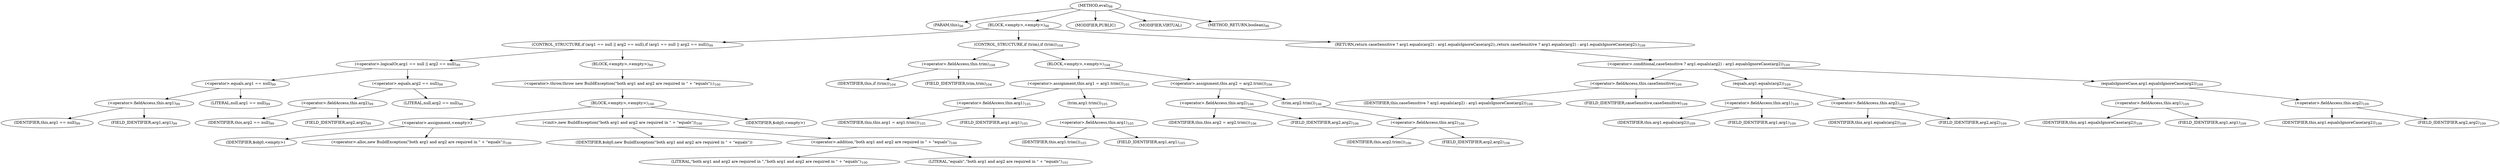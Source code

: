 digraph "eval" {  
"78" [label = <(METHOD,eval)<SUB>98</SUB>> ]
"79" [label = <(PARAM,this)<SUB>98</SUB>> ]
"80" [label = <(BLOCK,&lt;empty&gt;,&lt;empty&gt;)<SUB>98</SUB>> ]
"81" [label = <(CONTROL_STRUCTURE,if (arg1 == null || arg2 == null),if (arg1 == null || arg2 == null))<SUB>99</SUB>> ]
"82" [label = <(&lt;operator&gt;.logicalOr,arg1 == null || arg2 == null)<SUB>99</SUB>> ]
"83" [label = <(&lt;operator&gt;.equals,arg1 == null)<SUB>99</SUB>> ]
"84" [label = <(&lt;operator&gt;.fieldAccess,this.arg1)<SUB>99</SUB>> ]
"85" [label = <(IDENTIFIER,this,arg1 == null)<SUB>99</SUB>> ]
"86" [label = <(FIELD_IDENTIFIER,arg1,arg1)<SUB>99</SUB>> ]
"87" [label = <(LITERAL,null,arg1 == null)<SUB>99</SUB>> ]
"88" [label = <(&lt;operator&gt;.equals,arg2 == null)<SUB>99</SUB>> ]
"89" [label = <(&lt;operator&gt;.fieldAccess,this.arg2)<SUB>99</SUB>> ]
"90" [label = <(IDENTIFIER,this,arg2 == null)<SUB>99</SUB>> ]
"91" [label = <(FIELD_IDENTIFIER,arg2,arg2)<SUB>99</SUB>> ]
"92" [label = <(LITERAL,null,arg2 == null)<SUB>99</SUB>> ]
"93" [label = <(BLOCK,&lt;empty&gt;,&lt;empty&gt;)<SUB>99</SUB>> ]
"94" [label = <(&lt;operator&gt;.throw,throw new BuildException(&quot;both arg1 and arg2 are required in &quot; + &quot;equals&quot;);)<SUB>100</SUB>> ]
"95" [label = <(BLOCK,&lt;empty&gt;,&lt;empty&gt;)<SUB>100</SUB>> ]
"96" [label = <(&lt;operator&gt;.assignment,&lt;empty&gt;)> ]
"97" [label = <(IDENTIFIER,$obj0,&lt;empty&gt;)> ]
"98" [label = <(&lt;operator&gt;.alloc,new BuildException(&quot;both arg1 and arg2 are required in &quot; + &quot;equals&quot;))<SUB>100</SUB>> ]
"99" [label = <(&lt;init&gt;,new BuildException(&quot;both arg1 and arg2 are required in &quot; + &quot;equals&quot;))<SUB>100</SUB>> ]
"100" [label = <(IDENTIFIER,$obj0,new BuildException(&quot;both arg1 and arg2 are required in &quot; + &quot;equals&quot;))> ]
"101" [label = <(&lt;operator&gt;.addition,&quot;both arg1 and arg2 are required in &quot; + &quot;equals&quot;)<SUB>100</SUB>> ]
"102" [label = <(LITERAL,&quot;both arg1 and arg2 are required in &quot;,&quot;both arg1 and arg2 are required in &quot; + &quot;equals&quot;)<SUB>100</SUB>> ]
"103" [label = <(LITERAL,&quot;equals&quot;,&quot;both arg1 and arg2 are required in &quot; + &quot;equals&quot;)<SUB>101</SUB>> ]
"104" [label = <(IDENTIFIER,$obj0,&lt;empty&gt;)> ]
"105" [label = <(CONTROL_STRUCTURE,if (trim),if (trim))<SUB>104</SUB>> ]
"106" [label = <(&lt;operator&gt;.fieldAccess,this.trim)<SUB>104</SUB>> ]
"107" [label = <(IDENTIFIER,this,if (trim))<SUB>104</SUB>> ]
"108" [label = <(FIELD_IDENTIFIER,trim,trim)<SUB>104</SUB>> ]
"109" [label = <(BLOCK,&lt;empty&gt;,&lt;empty&gt;)<SUB>104</SUB>> ]
"110" [label = <(&lt;operator&gt;.assignment,this.arg1 = arg1.trim())<SUB>105</SUB>> ]
"111" [label = <(&lt;operator&gt;.fieldAccess,this.arg1)<SUB>105</SUB>> ]
"112" [label = <(IDENTIFIER,this,this.arg1 = arg1.trim())<SUB>105</SUB>> ]
"113" [label = <(FIELD_IDENTIFIER,arg1,arg1)<SUB>105</SUB>> ]
"114" [label = <(trim,arg1.trim())<SUB>105</SUB>> ]
"115" [label = <(&lt;operator&gt;.fieldAccess,this.arg1)<SUB>105</SUB>> ]
"116" [label = <(IDENTIFIER,this,arg1.trim())<SUB>105</SUB>> ]
"117" [label = <(FIELD_IDENTIFIER,arg1,arg1)<SUB>105</SUB>> ]
"118" [label = <(&lt;operator&gt;.assignment,this.arg2 = arg2.trim())<SUB>106</SUB>> ]
"119" [label = <(&lt;operator&gt;.fieldAccess,this.arg2)<SUB>106</SUB>> ]
"120" [label = <(IDENTIFIER,this,this.arg2 = arg2.trim())<SUB>106</SUB>> ]
"121" [label = <(FIELD_IDENTIFIER,arg2,arg2)<SUB>106</SUB>> ]
"122" [label = <(trim,arg2.trim())<SUB>106</SUB>> ]
"123" [label = <(&lt;operator&gt;.fieldAccess,this.arg2)<SUB>106</SUB>> ]
"124" [label = <(IDENTIFIER,this,arg2.trim())<SUB>106</SUB>> ]
"125" [label = <(FIELD_IDENTIFIER,arg2,arg2)<SUB>106</SUB>> ]
"126" [label = <(RETURN,return caseSensitive ? arg1.equals(arg2) : arg1.equalsIgnoreCase(arg2);,return caseSensitive ? arg1.equals(arg2) : arg1.equalsIgnoreCase(arg2);)<SUB>109</SUB>> ]
"127" [label = <(&lt;operator&gt;.conditional,caseSensitive ? arg1.equals(arg2) : arg1.equalsIgnoreCase(arg2))<SUB>109</SUB>> ]
"128" [label = <(&lt;operator&gt;.fieldAccess,this.caseSensitive)<SUB>109</SUB>> ]
"129" [label = <(IDENTIFIER,this,caseSensitive ? arg1.equals(arg2) : arg1.equalsIgnoreCase(arg2))<SUB>109</SUB>> ]
"130" [label = <(FIELD_IDENTIFIER,caseSensitive,caseSensitive)<SUB>109</SUB>> ]
"131" [label = <(equals,arg1.equals(arg2))<SUB>109</SUB>> ]
"132" [label = <(&lt;operator&gt;.fieldAccess,this.arg1)<SUB>109</SUB>> ]
"133" [label = <(IDENTIFIER,this,arg1.equals(arg2))<SUB>109</SUB>> ]
"134" [label = <(FIELD_IDENTIFIER,arg1,arg1)<SUB>109</SUB>> ]
"135" [label = <(&lt;operator&gt;.fieldAccess,this.arg2)<SUB>109</SUB>> ]
"136" [label = <(IDENTIFIER,this,arg1.equals(arg2))<SUB>109</SUB>> ]
"137" [label = <(FIELD_IDENTIFIER,arg2,arg2)<SUB>109</SUB>> ]
"138" [label = <(equalsIgnoreCase,arg1.equalsIgnoreCase(arg2))<SUB>109</SUB>> ]
"139" [label = <(&lt;operator&gt;.fieldAccess,this.arg1)<SUB>109</SUB>> ]
"140" [label = <(IDENTIFIER,this,arg1.equalsIgnoreCase(arg2))<SUB>109</SUB>> ]
"141" [label = <(FIELD_IDENTIFIER,arg1,arg1)<SUB>109</SUB>> ]
"142" [label = <(&lt;operator&gt;.fieldAccess,this.arg2)<SUB>109</SUB>> ]
"143" [label = <(IDENTIFIER,this,arg1.equalsIgnoreCase(arg2))<SUB>109</SUB>> ]
"144" [label = <(FIELD_IDENTIFIER,arg2,arg2)<SUB>109</SUB>> ]
"145" [label = <(MODIFIER,PUBLIC)> ]
"146" [label = <(MODIFIER,VIRTUAL)> ]
"147" [label = <(METHOD_RETURN,boolean)<SUB>98</SUB>> ]
  "78" -> "79" 
  "78" -> "80" 
  "78" -> "145" 
  "78" -> "146" 
  "78" -> "147" 
  "80" -> "81" 
  "80" -> "105" 
  "80" -> "126" 
  "81" -> "82" 
  "81" -> "93" 
  "82" -> "83" 
  "82" -> "88" 
  "83" -> "84" 
  "83" -> "87" 
  "84" -> "85" 
  "84" -> "86" 
  "88" -> "89" 
  "88" -> "92" 
  "89" -> "90" 
  "89" -> "91" 
  "93" -> "94" 
  "94" -> "95" 
  "95" -> "96" 
  "95" -> "99" 
  "95" -> "104" 
  "96" -> "97" 
  "96" -> "98" 
  "99" -> "100" 
  "99" -> "101" 
  "101" -> "102" 
  "101" -> "103" 
  "105" -> "106" 
  "105" -> "109" 
  "106" -> "107" 
  "106" -> "108" 
  "109" -> "110" 
  "109" -> "118" 
  "110" -> "111" 
  "110" -> "114" 
  "111" -> "112" 
  "111" -> "113" 
  "114" -> "115" 
  "115" -> "116" 
  "115" -> "117" 
  "118" -> "119" 
  "118" -> "122" 
  "119" -> "120" 
  "119" -> "121" 
  "122" -> "123" 
  "123" -> "124" 
  "123" -> "125" 
  "126" -> "127" 
  "127" -> "128" 
  "127" -> "131" 
  "127" -> "138" 
  "128" -> "129" 
  "128" -> "130" 
  "131" -> "132" 
  "131" -> "135" 
  "132" -> "133" 
  "132" -> "134" 
  "135" -> "136" 
  "135" -> "137" 
  "138" -> "139" 
  "138" -> "142" 
  "139" -> "140" 
  "139" -> "141" 
  "142" -> "143" 
  "142" -> "144" 
}
